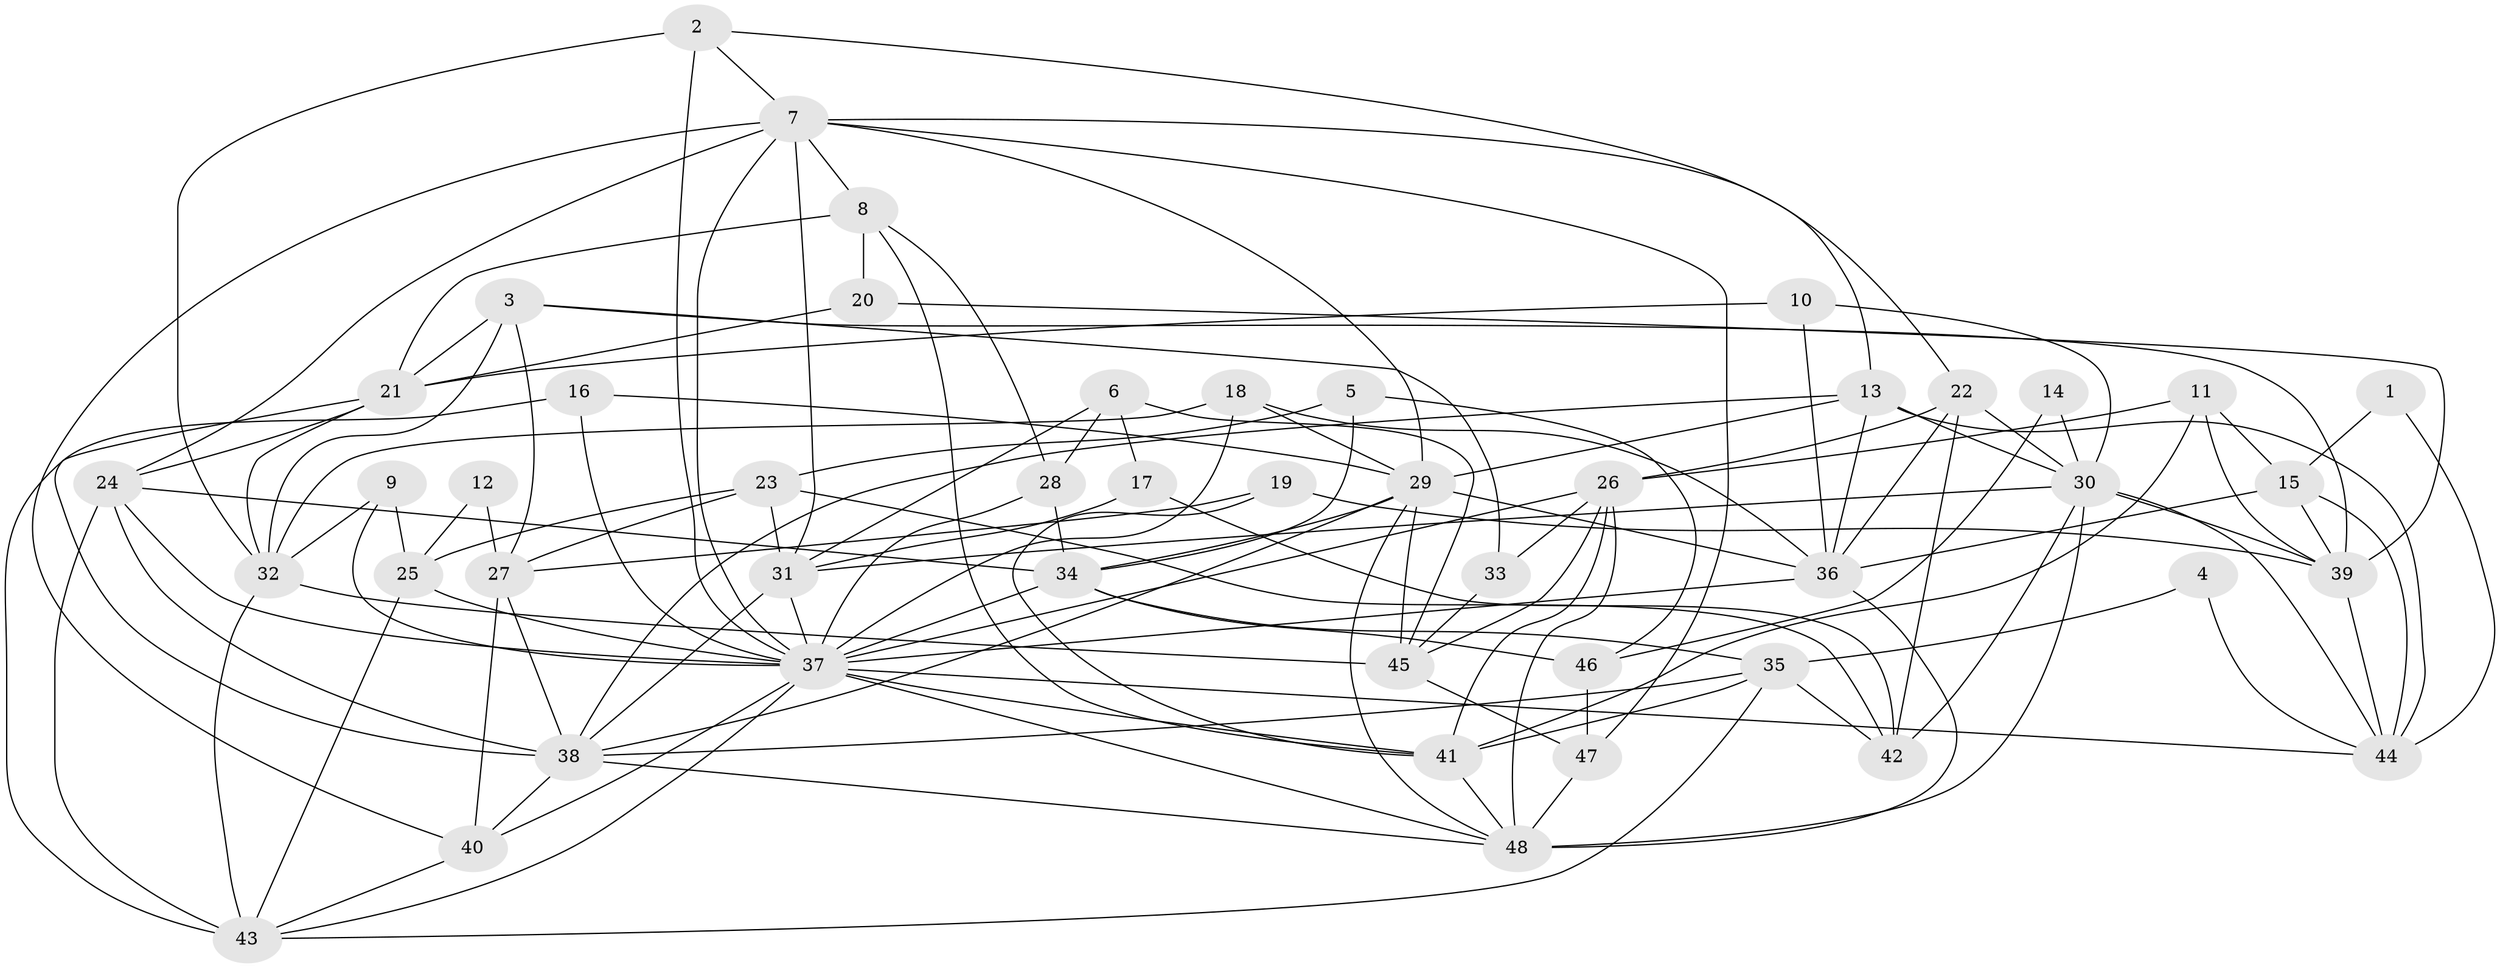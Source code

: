 // original degree distribution, {7: 0.041666666666666664, 8: 0.010416666666666666, 4: 0.21875, 2: 0.1875, 3: 0.23958333333333334, 5: 0.1875, 6: 0.10416666666666667, 9: 0.010416666666666666}
// Generated by graph-tools (version 1.1) at 2025/50/03/09/25 03:50:05]
// undirected, 48 vertices, 131 edges
graph export_dot {
graph [start="1"]
  node [color=gray90,style=filled];
  1;
  2;
  3;
  4;
  5;
  6;
  7;
  8;
  9;
  10;
  11;
  12;
  13;
  14;
  15;
  16;
  17;
  18;
  19;
  20;
  21;
  22;
  23;
  24;
  25;
  26;
  27;
  28;
  29;
  30;
  31;
  32;
  33;
  34;
  35;
  36;
  37;
  38;
  39;
  40;
  41;
  42;
  43;
  44;
  45;
  46;
  47;
  48;
  1 -- 15 [weight=1.0];
  1 -- 44 [weight=1.0];
  2 -- 7 [weight=1.0];
  2 -- 13 [weight=1.0];
  2 -- 32 [weight=1.0];
  2 -- 37 [weight=1.0];
  3 -- 21 [weight=1.0];
  3 -- 27 [weight=1.0];
  3 -- 32 [weight=1.0];
  3 -- 33 [weight=1.0];
  3 -- 39 [weight=1.0];
  4 -- 35 [weight=1.0];
  4 -- 44 [weight=1.0];
  5 -- 23 [weight=1.0];
  5 -- 34 [weight=1.0];
  5 -- 46 [weight=1.0];
  6 -- 17 [weight=1.0];
  6 -- 28 [weight=1.0];
  6 -- 31 [weight=1.0];
  6 -- 45 [weight=1.0];
  7 -- 8 [weight=1.0];
  7 -- 22 [weight=1.0];
  7 -- 24 [weight=1.0];
  7 -- 29 [weight=1.0];
  7 -- 31 [weight=1.0];
  7 -- 37 [weight=1.0];
  7 -- 40 [weight=1.0];
  7 -- 47 [weight=1.0];
  8 -- 20 [weight=1.0];
  8 -- 21 [weight=1.0];
  8 -- 28 [weight=1.0];
  8 -- 41 [weight=1.0];
  9 -- 25 [weight=1.0];
  9 -- 32 [weight=1.0];
  9 -- 37 [weight=1.0];
  10 -- 21 [weight=1.0];
  10 -- 30 [weight=1.0];
  10 -- 36 [weight=1.0];
  11 -- 15 [weight=1.0];
  11 -- 26 [weight=1.0];
  11 -- 39 [weight=1.0];
  11 -- 41 [weight=1.0];
  12 -- 25 [weight=1.0];
  12 -- 27 [weight=1.0];
  13 -- 29 [weight=1.0];
  13 -- 30 [weight=1.0];
  13 -- 36 [weight=1.0];
  13 -- 38 [weight=1.0];
  13 -- 44 [weight=1.0];
  14 -- 30 [weight=1.0];
  14 -- 46 [weight=1.0];
  15 -- 36 [weight=1.0];
  15 -- 39 [weight=1.0];
  15 -- 44 [weight=2.0];
  16 -- 29 [weight=1.0];
  16 -- 37 [weight=1.0];
  16 -- 43 [weight=1.0];
  17 -- 31 [weight=1.0];
  17 -- 42 [weight=1.0];
  18 -- 29 [weight=1.0];
  18 -- 32 [weight=1.0];
  18 -- 36 [weight=1.0];
  18 -- 37 [weight=1.0];
  19 -- 27 [weight=1.0];
  19 -- 39 [weight=1.0];
  19 -- 41 [weight=1.0];
  20 -- 21 [weight=1.0];
  20 -- 39 [weight=1.0];
  21 -- 24 [weight=1.0];
  21 -- 32 [weight=1.0];
  21 -- 38 [weight=1.0];
  22 -- 26 [weight=1.0];
  22 -- 30 [weight=1.0];
  22 -- 36 [weight=1.0];
  22 -- 42 [weight=1.0];
  23 -- 25 [weight=1.0];
  23 -- 27 [weight=1.0];
  23 -- 31 [weight=1.0];
  23 -- 42 [weight=1.0];
  24 -- 34 [weight=1.0];
  24 -- 37 [weight=1.0];
  24 -- 38 [weight=1.0];
  24 -- 43 [weight=1.0];
  25 -- 37 [weight=1.0];
  25 -- 43 [weight=1.0];
  26 -- 33 [weight=1.0];
  26 -- 37 [weight=2.0];
  26 -- 41 [weight=1.0];
  26 -- 45 [weight=1.0];
  26 -- 48 [weight=1.0];
  27 -- 38 [weight=1.0];
  27 -- 40 [weight=2.0];
  28 -- 34 [weight=1.0];
  28 -- 37 [weight=1.0];
  29 -- 34 [weight=1.0];
  29 -- 36 [weight=2.0];
  29 -- 38 [weight=1.0];
  29 -- 45 [weight=1.0];
  29 -- 48 [weight=1.0];
  30 -- 31 [weight=1.0];
  30 -- 39 [weight=1.0];
  30 -- 42 [weight=1.0];
  30 -- 44 [weight=1.0];
  30 -- 48 [weight=1.0];
  31 -- 37 [weight=1.0];
  31 -- 38 [weight=1.0];
  32 -- 43 [weight=1.0];
  32 -- 45 [weight=1.0];
  33 -- 45 [weight=1.0];
  34 -- 35 [weight=1.0];
  34 -- 37 [weight=1.0];
  34 -- 46 [weight=1.0];
  35 -- 38 [weight=1.0];
  35 -- 41 [weight=1.0];
  35 -- 42 [weight=1.0];
  35 -- 43 [weight=1.0];
  36 -- 37 [weight=1.0];
  36 -- 48 [weight=1.0];
  37 -- 40 [weight=1.0];
  37 -- 41 [weight=1.0];
  37 -- 43 [weight=1.0];
  37 -- 44 [weight=1.0];
  37 -- 48 [weight=1.0];
  38 -- 40 [weight=1.0];
  38 -- 48 [weight=1.0];
  39 -- 44 [weight=1.0];
  40 -- 43 [weight=1.0];
  41 -- 48 [weight=1.0];
  45 -- 47 [weight=1.0];
  46 -- 47 [weight=1.0];
  47 -- 48 [weight=2.0];
}
